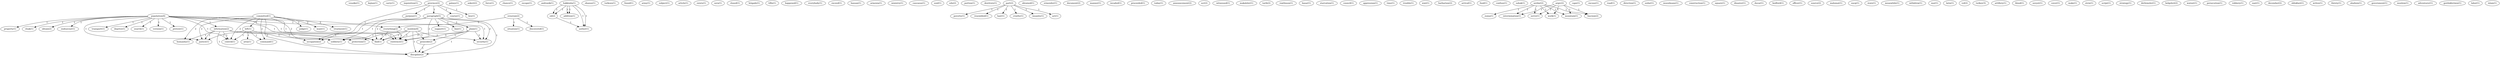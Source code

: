digraph G {
  vesaike [ label="vesaike(1)" ];
  kojian [ label="kojian(1)" ];
  carry [ label="carry(1)" ];
  inquisition [ label="inquisition(1)" ];
  population [ label="population(4)" ];
  property [ label="property(1)" ];
  cloak [ label="cloak(1)" ];
  obtain [ label="obtain(2)" ];
  endeavour [ label="endeavour(1)" ];
  information [ label="information(2)" ];
  transport [ label="transport(1)" ];
  deprive [ label="deprive(1)" ];
  control [ label="control(1)" ];
  search [ label="search(1)" ];
  version [ label="version(1)" ];
  justice [ label="justice(1)" ];
  everything [ label="everything(2)" ];
  protection [ label="protection(1)" ];
  security [ label="security(1)" ];
  existence [ label="existence(1)" ];
  find [ label="find(1)" ];
  pretext [ label="pretext(1)" ];
  galaxy [ label="galaxy(1)" ];
  askeri [ label="askeri(2)" ];
  committed [ label="committed(1)" ];
  judge [ label="judge(1)" ];
  want [ label="want(1)" ];
  left [ label="left(1)" ];
  treatment [ label="treatment(1)" ];
  command [ label="command(1)" ];
  humanity [ label="humanity(1)" ];
  soldiery [ label="soldiery(1)" ];
  discipline [ label="discipline(2)" ];
  force [ label="force(1)" ];
  chance [ label="chance(1)" ];
  escape [ label="escape(1)" ];
  andranik [ label="andranik(1)" ];
  hakkinda [ label="hakkinda(1)" ];
  ed [ label="ed(2)" ];
  addition [ label="addition(1)" ];
  author [ label="author(1)" ];
  ohanus [ label="ohanus(1)" ];
  turkozu [ label="turkozu(1)" ];
  found [ label="found(1)" ];
  army [ label="army(1)" ];
  subject [ label="subject(1)" ];
  article [ label="article(1)" ];
  exists [ label="exists(1)" ];
  sera [ label="sera(1)" ];
  area [ label="area(1)" ];
  occupation [ label="occupation(2)" ];
  closed [ label="closed(1)" ];
  brigade [ label="brigade(1)" ];
  tiflis [ label="tiflis(1)" ];
  happened [ label="happened(1)" ];
  everybody [ label="everybody(1)" ];
  exceed [ label="exceed(1)" ];
  hakkinda [ label="hakkinda(1)" ];
  hassan [ label="hassan(1)" ];
  armenia [ label="armenia(1)" ];
  ministry [ label="ministry(1)" ];
  caucasus [ label="caucasus(1)" ];
  soul [ label="soul(1)" ];
  edu [ label="edu(2)" ];
  portion [ label="portion(1)" ];
  destitute [ label="destitute(1)" ];
  erzurum [ label="erzurum(2)" ];
  situation [ label="situation(1)" ];
  discovered [ label="discovered(1)" ];
  part [ label="part(2)" ];
  poverty [ label="poverty(1)" ];
  resembled [ label="resembled(1)" ];
  hair [ label="hair(1)" ];
  cruelty [ label="cruelty(1)" ];
  insanity [ label="insanity(1)" ];
  act [ label="act(1)" ];
  obtained [ label="obtained(1)" ];
  ermeniler [ label="ermeniler(1)" ];
  document [ label="document(2)" ];
  manner [ label="manner(1)" ];
  invaded [ label="invaded(1)" ];
  proceeded [ label="proceeded(1)" ];
  today [ label="today(1)" ];
  announcement [ label="announcement(2)" ];
  ucr [ label="ucr(2)" ];
  witnessed [ label="witnessed(1)" ];
  makaleler [ label="makaleler(1)" ];
  tarih [ label="tarih(2)" ];
  rawlinson [ label="rawlinson(1)" ];
  basar [ label="basar(1)" ];
  starvation [ label="starvation(1)" ];
  council [ label="council(1)" ];
  appressian [ label="appressian(1)" ];
  time [ label="time(1)" ];
  trouble [ label="trouble(1)" ];
  wwi [ label="wwi(1)" ];
  barbarism [ label="barbarism(2)" ];
  arrival [ label="arrival(1)" ];
  food [ label="food(1)" ];
  confuse [ label="confuse(1)" ];
  sahak [ label="sahak(1)" ];
  serdar [ label="serdar(2)" ];
  zuma [ label="zuma(1)" ];
  fascism [ label="fascism(2)" ];
  work [ label="work(1)" ];
  mountain [ label="mountain(1)" ];
  serve [ label="serve(1)" ];
  extermination [ label="extermination(1)" ];
  cape [ label="cape(1)" ];
  excuse [ label="excuse(1)" ];
  road [ label="road(1)" ];
  direction [ label="direction(1)" ];
  sedar [ label="sedar(1)" ];
  musulmane [ label="musulmane(1)" ];
  construction [ label="construction(1)" ];
  square [ label="square(1)" ];
  disaster [ label="disaster(1)" ];
  ducar [ label="ducar(1)" ];
  bedford [ label="bedford(1)" ];
  officer [ label="officer(1)" ];
  source [ label="source(2)" ];
  malumat [ label="malumat(1)" ];
  uucp [ label="uucp(1)" ];
  state [ label="state(1)" ];
  meanwhile [ label="meanwhile(1)" ];
  province [ label="province(2)" ];
  purpose [ label="purpose(1)" ];
  paragraph [ label="paragraph(5)" ];
  course [ label="course(1)" ];
  lies [ label="lies(1)" ];
  withdrew [ label="withdrew(1)" ];
  war [ label="war(1)" ];
  latin [ label="latin(1)" ];
  argic [ label="argic(2)" ];
  vol [ label="vol(2)" ];
  turkey [ label="turkey(3)" ];
  artillery [ label="artillery(1)" ];
  moslem [ label="moslem(4)" ];
  genocide [ label="genocide(2)" ];
  blood [ label="blood(1)" ];
  sovyet [ label="sovyet(1)" ];
  support [ label="support(1)" ];
  line [ label="line(1)" ];
  plain [ label="plain(1)" ];
  cover [ label="cover(1)" ];
  make [ label="make(1)" ];
  zivin [ label="zivin(1)" ];
  script [ label="script(1)" ];
  strategy [ label="strategy(1)" ];
  derlemeler [ label="derlemeler(1)" ];
  belgeleri [ label="belgeleri(2)" ];
  watnxt [ label="watnxt(1)" ];
  persecution [ label="persecution(1)" ];
  robbery [ label="robbery(1)" ];
  east [ label="east(1)" ];
  december [ label="december(2)" ];
  olduklari [ label="olduklari(1)" ];
  writes [ label="writes(1)" ];
  thirsty [ label="thirsty(1)" ];
  ahalinin [ label="ahalinin(1)" ];
  government [ label="government(1)" ];
  muslem [ label="muslem(1)" ];
  adventurer [ label="adventurer(1)" ];
  gorduklerimiz [ label="gorduklerimiz(1)" ];
  labor [ label="labor(1)" ];
  islam [ label="islam(1)" ];
  population -> property [ label="1" ];
  population -> cloak [ label="1" ];
  population -> obtain [ label="1" ];
  population -> endeavour [ label="1" ];
  population -> information [ label="1" ];
  population -> transport [ label="1" ];
  population -> deprive [ label="1" ];
  population -> control [ label="1" ];
  population -> search [ label="1" ];
  population -> version [ label="1" ];
  population -> justice [ label="1" ];
  population -> everything [ label="1" ];
  population -> protection [ label="1" ];
  population -> security [ label="1" ];
  population -> existence [ label="1" ];
  population -> find [ label="1" ];
  population -> pretext [ label="1" ];
  committed -> judge [ label="2" ];
  committed -> want [ label="2" ];
  committed -> left [ label="2" ];
  committed -> treatment [ label="2" ];
  committed -> command [ label="2" ];
  committed -> control [ label="2" ];
  committed -> humanity [ label="2" ];
  committed -> justice [ label="2" ];
  committed -> soldiery [ label="2" ];
  committed -> discipline [ label="2" ];
  hakkinda -> ed [ label="1" ];
  hakkinda -> addition [ label="1" ];
  hakkinda -> author [ label="1" ];
  left -> area [ label="1" ];
  left -> command [ label="1" ];
  left -> control [ label="1" ];
  left -> justice [ label="1" ];
  left -> occupation [ label="1" ];
  hakkinda -> ed [ label="1" ];
  hakkinda -> addition [ label="1" ];
  hakkinda -> author [ label="1" ];
  erzurum -> situation [ label="1" ];
  erzurum -> everything [ label="1" ];
  erzurum -> discovered [ label="1" ];
  part -> poverty [ label="1" ];
  part -> resembled [ label="1" ];
  part -> hair [ label="1" ];
  part -> cruelty [ label="1" ];
  part -> insanity [ label="1" ];
  part -> act [ label="1" ];
  ed -> author [ label="1" ];
  information -> control [ label="1" ];
  information -> humanity [ label="1" ];
  information -> justice [ label="1" ];
  information -> soldiery [ label="1" ];
  information -> existence [ label="1" ];
  information -> discipline [ label="1" ];
  information -> find [ label="1" ];
  serdar -> zuma [ label="1" ];
  serdar -> fascism [ label="1" ];
  serdar -> work [ label="1" ];
  serdar -> mountain [ label="1" ];
  serdar -> serve [ label="1" ];
  serdar -> extermination [ label="1" ];
  province -> purpose [ label="1" ];
  province -> paragraph [ label="1" ];
  province -> course [ label="1" ];
  province -> lies [ label="1" ];
  province -> occupation [ label="1" ];
  argic -> fascism [ label="1" ];
  argic -> work [ label="1" ];
  argic -> mountain [ label="1" ];
  argic -> serve [ label="1" ];
  argic -> extermination [ label="1" ];
  everything -> existence [ label="1" ];
  everything -> find [ label="1" ];
  moslem -> protection [ label="3" ];
  moslem -> soldiery [ label="1" ];
  moslem -> genocide [ label="1" ];
  moslem -> security [ label="3" ];
  moslem -> existence [ label="3" ];
  moslem -> discipline [ label="1" ];
  moslem -> find [ label="3" ];
  paragraph -> support [ label="1" ];
  paragraph -> line [ label="1" ];
  paragraph -> soldiery [ label="1" ];
  paragraph -> plain [ label="3" ];
  paragraph -> security [ label="2" ];
  paragraph -> existence [ label="2" ];
  paragraph -> discipline [ label="1" ];
  paragraph -> occupation [ label="1" ];
  paragraph -> find [ label="2" ];
  plain -> genocide [ label="1" ];
  plain -> security [ label="3" ];
  plain -> existence [ label="3" ];
  plain -> discipline [ label="1" ];
  plain -> find [ label="3" ];
  genocide -> discipline [ label="1" ];
}
